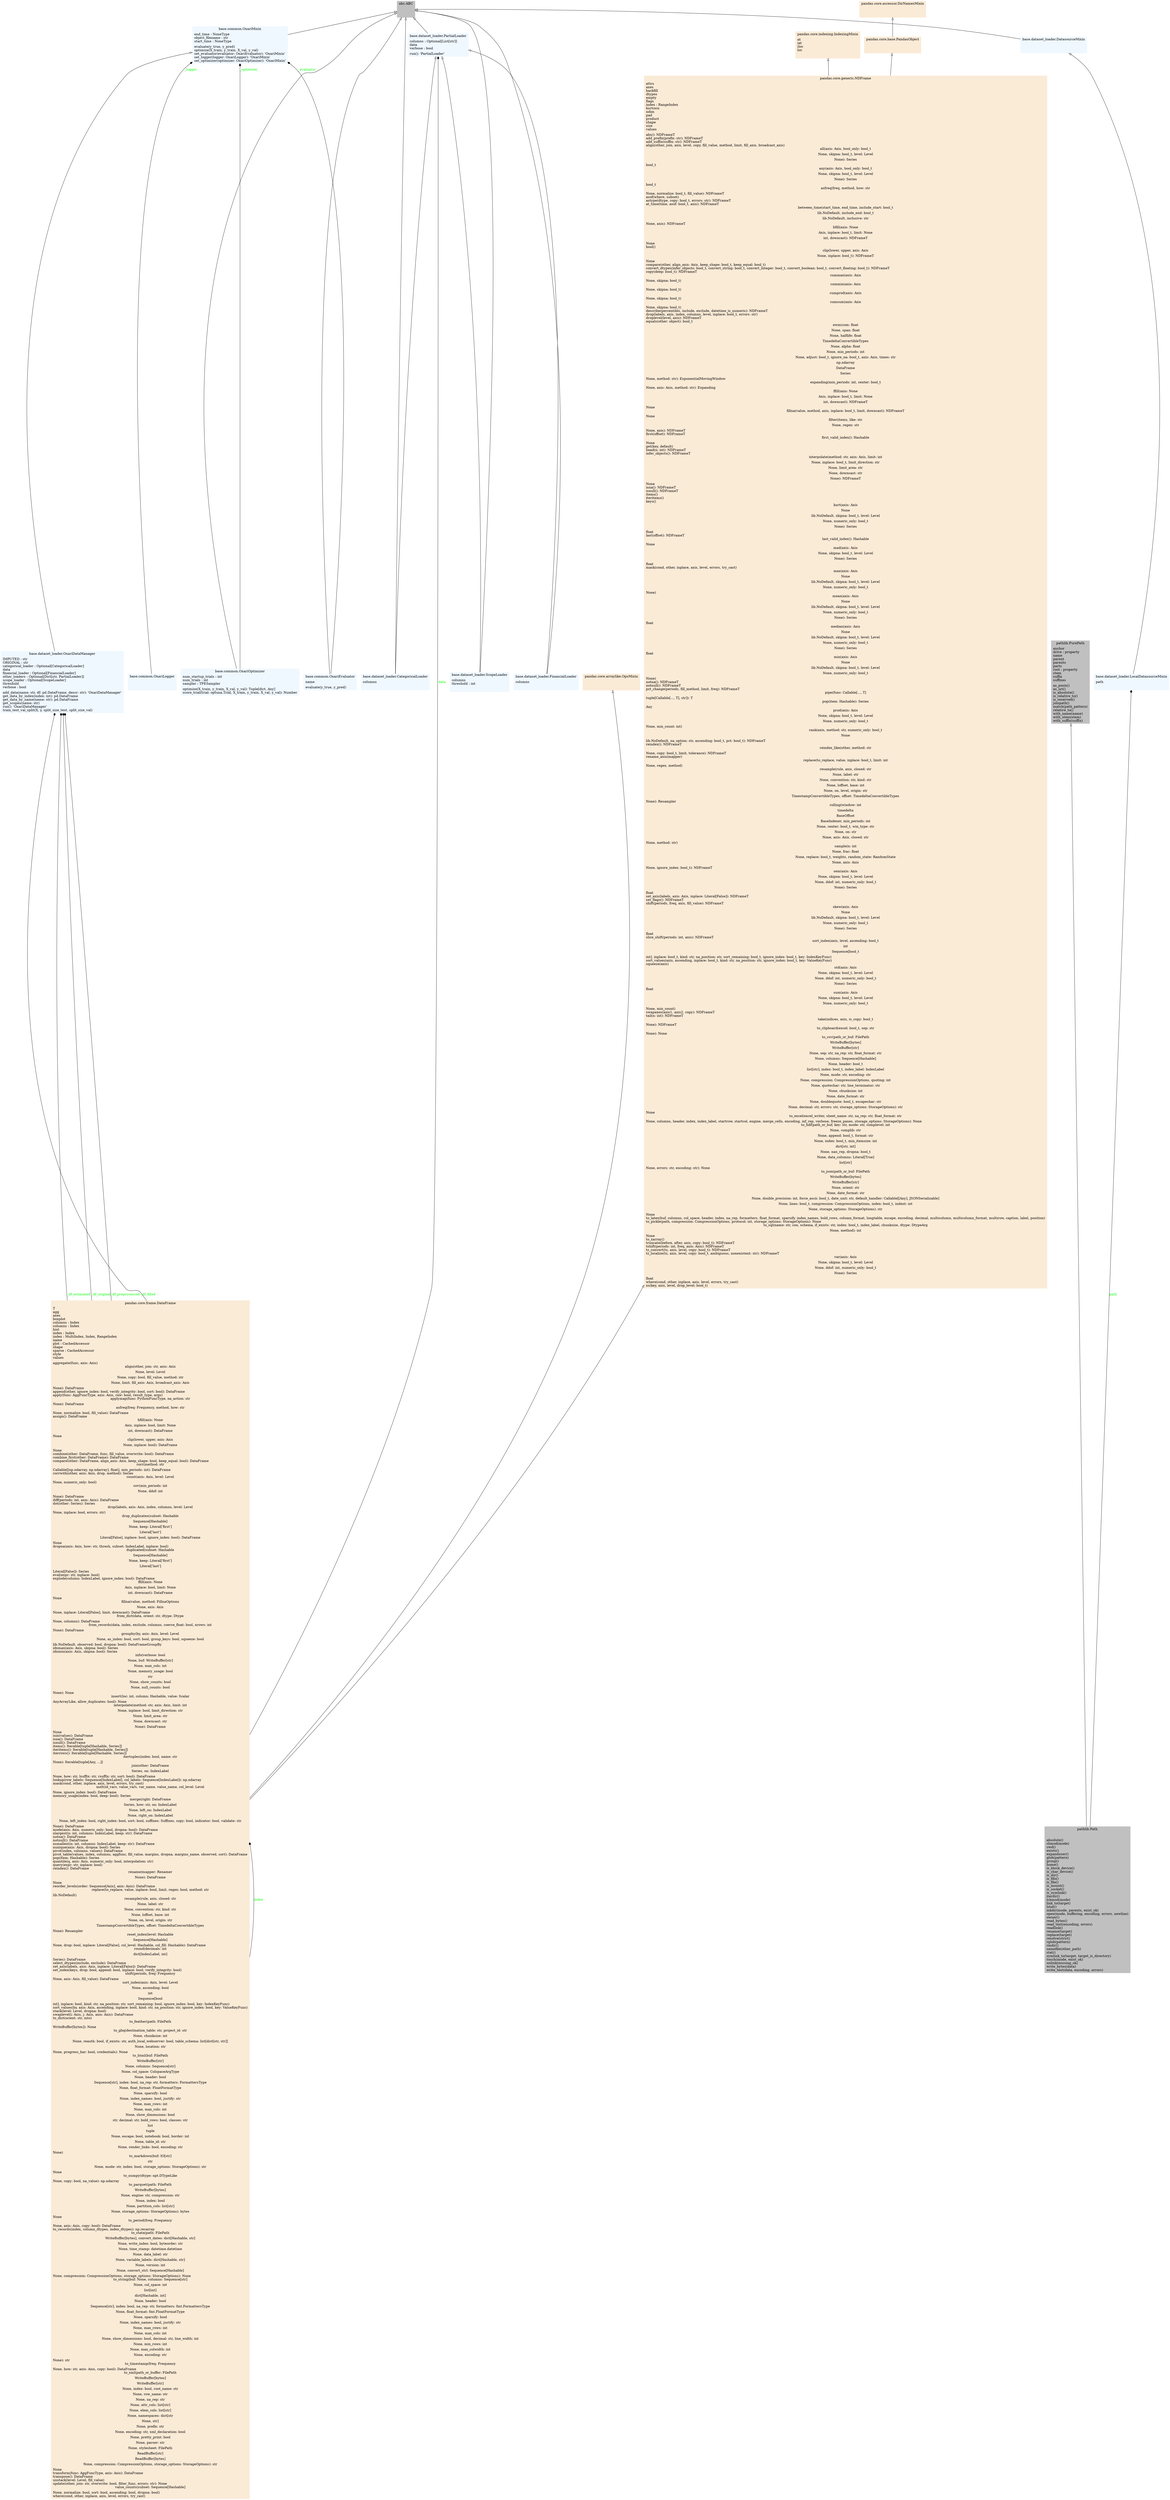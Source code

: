 digraph "classes" {
rankdir=BT
charset="utf-8"
"abc.ABC" [color="grey", fontcolor="black", label="{abc.ABC|\l|}", shape="record", style="filled"];
"base.common.OxariEvaluator" [color="aliceblue", fontcolor="black", label="{base.common.OxariEvaluator|name\l|evaluate(y_true, y_pred)\l}", shape="record", style="filled"];
"base.common.OxariLogger" [color="aliceblue", fontcolor="black", label="{base.common.OxariLogger|\l|}", shape="record", style="filled"];
"base.common.OxariMixin" [color="aliceblue", fontcolor="black", label="{base.common.OxariMixin|end_time : NoneType\lobject_filename : str\lstart_time : NoneType\l|evaluate(y_true, y_pred)\loptimize(X_train, y_train, X_val, y_val)\lset_evaluator(evaluator: OxariEvaluator): 'OxariMixin'\lset_logger(logger: OxariLogger): 'OxariMixin'\lset_optimizer(optimizer: OxariOptimizer): 'OxariMixin'\l}", shape="record", style="filled"];
"base.common.OxariOptimizer" [color="aliceblue", fontcolor="black", label="{base.common.OxariOptimizer|num_startup_trials : int\lnum_trials : int\lsampler : TPESampler\l|optimize(X_train, y_train, X_val, y_val): Tuple[dict, Any]\lscore_trial(trial: optuna.Trial, X_train, y_train, X_val, y_val): Number\l}", shape="record", style="filled"];
"base.dataset_loader.CategoricalLoader" [color="aliceblue", fontcolor="black", label="{base.dataset_loader.CategoricalLoader|columns\l|}", shape="record", style="filled"];
"base.dataset_loader.DatasourceMixin" [color="aliceblue", fontcolor="black", label="{base.dataset_loader.DatasourceMixin|\l|}", shape="record", style="filled"];
"base.dataset_loader.FinancialLoader" [color="aliceblue", fontcolor="black", label="{base.dataset_loader.FinancialLoader|columns\l|}", shape="record", style="filled"];
"base.dataset_loader.LocalDatasourceMixin" [color="aliceblue", fontcolor="black", label="{base.dataset_loader.LocalDatasourceMixin|path\l|}", shape="record", style="filled"];
"base.dataset_loader.OxariDataManager" [color="aliceblue", fontcolor="black", label="{base.dataset_loader.OxariDataManager|IMPUTED : str\lORIGINAL : str\lcategorical_loader : Optional[CategoricalLoader]\ldata\lfinancial_loader : Optional[FinancialLoader]\lother_loaders : Optional[Dict[str, PartialLoader]]\lscope_loader : Optional[ScopeLoader]\lthreshold\lverbose : bool\l|add_data(name: str, df: pd.DataFrame, descr: str): 'OxariDataManager'\lget_data_by_index(index: int): pd.DataFrame\lget_data_by_name(name: str): pd.DataFrame\lget_scopes(name: str)\lrun(): 'OxariDataManager'\ltrain_test_val_split(X, y, split_size_test, split_size_val)\l}", shape="record", style="filled"];
"base.dataset_loader.PartialLoader" [color="aliceblue", fontcolor="black", label="{base.dataset_loader.PartialLoader|columns : Optional[List[str]]\ldata\lverbose : bool\l|run(): 'PartialLoader'\l}", shape="record", style="filled"];
"base.dataset_loader.ScopeLoader" [color="aliceblue", fontcolor="black", label="{base.dataset_loader.ScopeLoader|columns\lthreshold : int\l|}", shape="record", style="filled"];
"pandas.core.accessor.DirNamesMixin" [color="antiquewhite", fontcolor="black", label="{pandas.core.accessor.DirNamesMixin|\l|}", shape="record", style="filled"];
"pandas.core.arraylike.OpsMixin" [color="antiquewhite", fontcolor="black", label="{pandas.core.arraylike.OpsMixin|\l|}", shape="record", style="filled"];
"pandas.core.base.PandasObject" [color="antiquewhite", fontcolor="black", label="{pandas.core.base.PandasObject|\l|}", shape="record", style="filled"];
"pandas.core.frame.DataFrame" [color="antiquewhite", fontcolor="black", label="{pandas.core.frame.DataFrame|T\lagg\laxes\lboxplot\lcolumns : Index\lcolumns : Index\lhist\lindex : Index\lindex : MultiIndex, Index, RangeIndex\lname\lplot : CachedAccessor\lshape\lsparse : CachedAccessor\lstyle\lvalues\l|aggregate(func, axis: Axis)\lalign(other, join: str, axis: Axis | None, level: Level | None, copy: bool, fill_value, method: str | None, limit, fill_axis: Axis, broadcast_axis: Axis | None): DataFrame\lappend(other, ignore_index: bool, verify_integrity: bool, sort: bool): DataFrame\lapply(func: AggFuncType, axis: Axis, raw: bool, result_type, args)\lapplymap(func: PythonFuncType, na_action: str | None): DataFrame\lasfreq(freq: Frequency, method, how: str | None, normalize: bool, fill_value): DataFrame\lassign(): DataFrame\lbfill(axis: None | Axis, inplace: bool, limit: None | int, downcast): DataFrame | None\lclip(lower, upper, axis: Axis | None, inplace: bool): DataFrame | None\lcombine(other: DataFrame, func, fill_value, overwrite: bool): DataFrame\lcombine_first(other: DataFrame): DataFrame\lcompare(other: DataFrame, align_axis: Axis, keep_shape: bool, keep_equal: bool): DataFrame\lcorr(method: str | Callable[[np.ndarray, np.ndarray], float], min_periods: int): DataFrame\lcorrwith(other, axis: Axis, drop, method): Series\lcount(axis: Axis, level: Level | None, numeric_only: bool)\lcov(min_periods: int | None, ddof: int | None): DataFrame\ldiff(periods: int, axis: Axis): DataFrame\ldot(other: Series): Series\ldrop(labels, axis: Axis, index, columns, level: Level | None, inplace: bool, errors: str)\ldrop_duplicates(subset: Hashable | Sequence[Hashable] | None, keep: Literal['first'] | Literal['last'] | Literal[False], inplace: bool, ignore_index: bool): DataFrame | None\ldropna(axis: Axis, how: str, thresh, subset: IndexLabel, inplace: bool)\lduplicated(subset: Hashable | Sequence[Hashable] | None, keep: Literal['first'] | Literal['last'] | Literal[False]): Series\leval(expr: str, inplace: bool)\lexplode(column: IndexLabel, ignore_index: bool): DataFrame\lffill(axis: None | Axis, inplace: bool, limit: None | int, downcast): DataFrame | None\lfillna(value, method: FillnaOptions | None, axis: Axis | None, inplace: Literal[False], limit, downcast): DataFrame\lfrom_dict(data, orient: str, dtype: Dtype | None, columns): DataFrame\lfrom_records(data, index, exclude, columns, coerce_float: bool, nrows: int | None): DataFrame\lgroupby(by, axis: Axis, level: Level | None, as_index: bool, sort: bool, group_keys: bool, squeeze: bool | lib.NoDefault, observed: bool, dropna: bool): DataFrameGroupBy\lidxmax(axis: Axis, skipna: bool): Series\lidxmin(axis: Axis, skipna: bool): Series\linfo(verbose: bool | None, buf: WriteBuffer[str] | None, max_cols: int | None, memory_usage: bool | str | None, show_counts: bool | None, null_counts: bool | None): None\linsert(loc: int, column: Hashable, value: Scalar | AnyArrayLike, allow_duplicates: bool): None\linterpolate(method: str, axis: Axis, limit: int | None, inplace: bool, limit_direction: str | None, limit_area: str | None, downcast: str | None): DataFrame | None\lisin(values): DataFrame\lisna(): DataFrame\lisnull(): DataFrame\litems(): Iterable[tuple[Hashable, Series]]\literitems(): Iterable[tuple[Hashable, Series]]\literrows(): Iterable[tuple[Hashable, Series]]\litertuples(index: bool, name: str | None): Iterable[tuple[Any, ...]]\ljoin(other: DataFrame | Series, on: IndexLabel | None, how: str, lsuffix: str, rsuffix: str, sort: bool): DataFrame\llookup(row_labels: Sequence[IndexLabel], col_labels: Sequence[IndexLabel]): np.ndarray\lmask(cond, other, inplace, axis, level, errors, try_cast)\lmelt(id_vars, value_vars, var_name, value_name, col_level: Level | None, ignore_index: bool): DataFrame\lmemory_usage(index: bool, deep: bool): Series\lmerge(right: DataFrame | Series, how: str, on: IndexLabel | None, left_on: IndexLabel | None, right_on: IndexLabel | None, left_index: bool, right_index: bool, sort: bool, suffixes: Suffixes, copy: bool, indicator: bool, validate: str | None): DataFrame\lmode(axis: Axis, numeric_only: bool, dropna: bool): DataFrame\lnlargest(n: int, columns: IndexLabel, keep: str): DataFrame\lnotna(): DataFrame\lnotnull(): DataFrame\lnsmallest(n: int, columns: IndexLabel, keep: str): DataFrame\lnunique(axis: Axis, dropna: bool): Series\lpivot(index, columns, values): DataFrame\lpivot_table(values, index, columns, aggfunc, fill_value, margins, dropna, margins_name, observed, sort): DataFrame\lpop(item: Hashable): Series\lquantile(q, axis: Axis, numeric_only: bool, interpolation: str)\lquery(expr: str, inplace: bool)\lreindex(): DataFrame\lrename(mapper: Renamer | None): DataFrame | None\lreorder_levels(order: Sequence[Axis], axis: Axis): DataFrame\lreplace(to_replace, value, inplace: bool, limit, regex: bool, method: str | lib.NoDefault)\lresample(rule, axis, closed: str | None, label: str | None, convention: str, kind: str | None, loffset, base: int | None, on, level, origin: str | TimestampConvertibleTypes, offset: TimedeltaConvertibleTypes | None): Resampler\lreset_index(level: Hashable | Sequence[Hashable] | None, drop: bool, inplace: Literal[False], col_level: Hashable, col_fill: Hashable): DataFrame\lround(decimals: int | dict[IndexLabel, int] | Series): DataFrame\lselect_dtypes(include, exclude): DataFrame\lset_axis(labels, axis: Axis, inplace: Literal[False]): DataFrame\lset_index(keys, drop: bool, append: bool, inplace: bool, verify_integrity: bool)\lshift(periods, freq: Frequency | None, axis: Axis, fill_value): DataFrame\lsort_index(axis: Axis, level: Level | None, ascending: bool | int | Sequence[bool | int], inplace: bool, kind: str, na_position: str, sort_remaining: bool, ignore_index: bool, key: IndexKeyFunc)\lsort_values(by, axis: Axis, ascending, inplace: bool, kind: str, na_position: str, ignore_index: bool, key: ValueKeyFunc)\lstack(level: Level, dropna: bool)\lswaplevel(i: Axis, j: Axis, axis: Axis): DataFrame\lto_dict(orient: str, into)\lto_feather(path: FilePath | WriteBuffer[bytes]): None\lto_gbq(destination_table: str, project_id: str | None, chunksize: int | None, reauth: bool, if_exists: str, auth_local_webserver: bool, table_schema: list[dict[str, str]] | None, location: str | None, progress_bar: bool, credentials): None\lto_html(buf: FilePath | WriteBuffer[str] | None, columns: Sequence[str] | None, col_space: ColspaceArgType | None, header: bool | Sequence[str], index: bool, na_rep: str, formatters: FormattersType | None, float_format: FloatFormatType | None, sparsify: bool | None, index_names: bool, justify: str | None, max_rows: int | None, max_cols: int | None, show_dimensions: bool | str, decimal: str, bold_rows: bool, classes: str | list | tuple | None, escape: bool, notebook: bool, border: int | None, table_id: str | None, render_links: bool, encoding: str | None)\lto_markdown(buf: IO[str] | str | None, mode: str, index: bool, storage_options: StorageOptions): str | None\lto_numpy(dtype: npt.DTypeLike | None, copy: bool, na_value): np.ndarray\lto_parquet(path: FilePath | WriteBuffer[bytes] | None, engine: str, compression: str | None, index: bool | None, partition_cols: list[str] | None, storage_options: StorageOptions): bytes | None\lto_period(freq: Frequency | None, axis: Axis, copy: bool): DataFrame\lto_records(index, column_dtypes, index_dtypes): np.recarray\lto_stata(path: FilePath | WriteBuffer[bytes], convert_dates: dict[Hashable, str] | None, write_index: bool, byteorder: str | None, time_stamp: datetime.datetime | None, data_label: str | None, variable_labels: dict[Hashable, str] | None, version: int | None, convert_strl: Sequence[Hashable] | None, compression: CompressionOptions, storage_options: StorageOptions): None\lto_string(buf: None, columns: Sequence[str] | None, col_space: int | list[int] | dict[Hashable, int] | None, header: bool | Sequence[str], index: bool, na_rep: str, formatters: fmt.FormattersType | None, float_format: fmt.FloatFormatType | None, sparsify: bool | None, index_names: bool, justify: str | None, max_rows: int | None, max_cols: int | None, show_dimensions: bool, decimal: str, line_width: int | None, min_rows: int | None, max_colwidth: int | None, encoding: str | None): str\lto_timestamp(freq: Frequency | None, how: str, axis: Axis, copy: bool): DataFrame\lto_xml(path_or_buffer: FilePath | WriteBuffer[bytes] | WriteBuffer[str] | None, index: bool, root_name: str | None, row_name: str | None, na_rep: str | None, attr_cols: list[str] | None, elem_cols: list[str] | None, namespaces: dict[str | None, str] | None, prefix: str | None, encoding: str, xml_declaration: bool | None, pretty_print: bool | None, parser: str | None, stylesheet: FilePath | ReadBuffer[str] | ReadBuffer[bytes] | None, compression: CompressionOptions, storage_options: StorageOptions): str | None\ltransform(func: AggFuncType, axis: Axis): DataFrame\ltranspose(): DataFrame\lunstack(level: Level, fill_value)\lupdate(other, join: str, overwrite: bool, filter_func, errors: str): None\lvalue_counts(subset: Sequence[Hashable] | None, normalize: bool, sort: bool, ascending: bool, dropna: bool)\lwhere(cond, other, inplace, axis, level, errors, try_cast)\l}", shape="record", style="filled"];
"pandas.core.generic.NDFrame" [color="antiquewhite", fontcolor="black", label="{pandas.core.generic.NDFrame|attrs\laxes\lbackfill\ldtypes\lempty\lflags\lindex : RangeIndex\lkurtosis\lndim\lpad\lproduct\lshape\lsize\lvalues\l|abs(): NDFrameT\ladd_prefix(prefix: str): NDFrameT\ladd_suffix(suffix: str): NDFrameT\lalign(other, join, axis, level, copy, fill_value, method, limit, fill_axis, broadcast_axis)\lall(axis: Axis, bool_only: bool_t | None, skipna: bool_t, level: Level | None): Series | bool_t\lany(axis: Axis, bool_only: bool_t | None, skipna: bool_t, level: Level | None): Series | bool_t\lasfreq(freq, method, how: str | None, normalize: bool_t, fill_value): NDFrameT\lasof(where, subset)\lastype(dtype, copy: bool_t, errors: str): NDFrameT\lat_time(time, asof: bool_t, axis): NDFrameT\lbetween_time(start_time, end_time, include_start: bool_t | lib.NoDefault, include_end: bool_t | lib.NoDefault, inclusive: str | None, axis): NDFrameT\lbfill(axis: None | Axis, inplace: bool_t, limit: None | int, downcast): NDFrameT | None\lbool()\lclip(lower, upper, axis: Axis | None, inplace: bool_t): NDFrameT | None\lcompare(other, align_axis: Axis, keep_shape: bool_t, keep_equal: bool_t)\lconvert_dtypes(infer_objects: bool_t, convert_string: bool_t, convert_integer: bool_t, convert_boolean: bool_t, convert_floating: bool_t): NDFrameT\lcopy(deep: bool_t): NDFrameT\lcummax(axis: Axis | None, skipna: bool_t)\lcummin(axis: Axis | None, skipna: bool_t)\lcumprod(axis: Axis | None, skipna: bool_t)\lcumsum(axis: Axis | None, skipna: bool_t)\ldescribe(percentiles, include, exclude, datetime_is_numeric): NDFrameT\ldrop(labels, axis, index, columns, level, inplace: bool_t, errors: str)\ldroplevel(level, axis): NDFrameT\lequals(other: object): bool_t\lewm(com: float | None, span: float | None, halflife: float | TimedeltaConvertibleTypes | None, alpha: float | None, min_periods: int | None, adjust: bool_t, ignore_na: bool_t, axis: Axis, times: str | np.ndarray | DataFrame | Series | None, method: str): ExponentialMovingWindow\lexpanding(min_periods: int, center: bool_t | None, axis: Axis, method: str): Expanding\lffill(axis: None | Axis, inplace: bool_t, limit: None | int, downcast): NDFrameT | None\lfillna(value, method, axis, inplace: bool_t, limit, downcast): NDFrameT | None\lfilter(items, like: str | None, regex: str | None, axis): NDFrameT\lfirst(offset): NDFrameT\lfirst_valid_index(): Hashable | None\lget(key, default)\lhead(n: int): NDFrameT\linfer_objects(): NDFrameT\linterpolate(method: str, axis: Axis, limit: int | None, inplace: bool_t, limit_direction: str | None, limit_area: str | None, downcast: str | None): NDFrameT | None\lisna(): NDFrameT\lisnull(): NDFrameT\litems()\literitems()\lkeys()\lkurt(axis: Axis | None | lib.NoDefault, skipna: bool_t, level: Level | None, numeric_only: bool_t | None): Series | float\llast(offset): NDFrameT\llast_valid_index(): Hashable | None\lmad(axis: Axis | None, skipna: bool_t, level: Level | None): Series | float\lmask(cond, other, inplace, axis, level, errors, try_cast)\lmax(axis: Axis | None | lib.NoDefault, skipna: bool_t, level: Level | None, numeric_only: bool_t | None)\lmean(axis: Axis | None | lib.NoDefault, skipna: bool_t, level: Level | None, numeric_only: bool_t | None): Series | float\lmedian(axis: Axis | None | lib.NoDefault, skipna: bool_t, level: Level | None, numeric_only: bool_t | None): Series | float\lmin(axis: Axis | None | lib.NoDefault, skipna: bool_t, level: Level | None, numeric_only: bool_t | None)\lnotna(): NDFrameT\lnotnull(): NDFrameT\lpct_change(periods, fill_method, limit, freq): NDFrameT\lpipe(func: Callable[..., T] | tuple[Callable[..., T], str]): T\lpop(item: Hashable): Series | Any\lprod(axis: Axis | None, skipna: bool_t, level: Level | None, numeric_only: bool_t | None, min_count: int)\lrank(axis, method: str, numeric_only: bool_t | None | lib.NoDefault, na_option: str, ascending: bool_t, pct: bool_t): NDFrameT\lreindex(): NDFrameT\lreindex_like(other, method: str | None, copy: bool_t, limit, tolerance): NDFrameT\lrename_axis(mapper)\lreplace(to_replace, value, inplace: bool_t, limit: int | None, regex, method)\lresample(rule, axis, closed: str | None, label: str | None, convention: str, kind: str | None, loffset, base: int | None, on, level, origin: str | TimestampConvertibleTypes, offset: TimedeltaConvertibleTypes | None): Resampler\lrolling(window: int | timedelta | BaseOffset | BaseIndexer, min_periods: int | None, center: bool_t, win_type: str | None, on: str | None, axis: Axis, closed: str | None, method: str)\lsample(n: int | None, frac: float | None, replace: bool_t, weights, random_state: RandomState | None, axis: Axis | None, ignore_index: bool_t): NDFrameT\lsem(axis: Axis | None, skipna: bool_t, level: Level | None, ddof: int, numeric_only: bool_t | None): Series | float\lset_axis(labels, axis: Axis, inplace: Literal[False]): NDFrameT\lset_flags(): NDFrameT\lshift(periods, freq, axis, fill_value): NDFrameT\lskew(axis: Axis | None | lib.NoDefault, skipna: bool_t, level: Level | None, numeric_only: bool_t | None): Series | float\lslice_shift(periods: int, axis): NDFrameT\lsort_index(axis, level, ascending: bool_t | int | Sequence[bool_t | int], inplace: bool_t, kind: str, na_position: str, sort_remaining: bool_t, ignore_index: bool_t, key: IndexKeyFunc)\lsort_values(axis, ascending, inplace: bool_t, kind: str, na_position: str, ignore_index: bool_t, key: ValueKeyFunc)\lsqueeze(axis)\lstd(axis: Axis | None, skipna: bool_t, level: Level | None, ddof: int, numeric_only: bool_t | None): Series | float\lsum(axis: Axis | None, skipna: bool_t, level: Level | None, numeric_only: bool_t | None, min_count)\lswapaxes(axis1, axis2, copy): NDFrameT\ltail(n: int): NDFrameT\ltake(indices, axis, is_copy: bool_t | None): NDFrameT\lto_clipboard(excel: bool_t, sep: str | None): None\lto_csv(path_or_buf: FilePath | WriteBuffer[bytes] | WriteBuffer[str] | None, sep: str, na_rep: str, float_format: str | None, columns: Sequence[Hashable] | None, header: bool_t | list[str], index: bool_t, index_label: IndexLabel | None, mode: str, encoding: str | None, compression: CompressionOptions, quoting: int | None, quotechar: str, line_terminator: str | None, chunksize: int | None, date_format: str | None, doublequote: bool_t, escapechar: str | None, decimal: str, errors: str, storage_options: StorageOptions): str | None\lto_excel(excel_writer, sheet_name: str, na_rep: str, float_format: str | None, columns, header, index, index_label, startrow, startcol, engine, merge_cells, encoding, inf_rep, verbose, freeze_panes, storage_options: StorageOptions): None\lto_hdf(path_or_buf, key: str, mode: str, complevel: int | None, complib: str | None, append: bool_t, format: str | None, index: bool_t, min_itemsize: int | dict[str, int] | None, nan_rep, dropna: bool_t | None, data_columns: Literal[True] | list[str] | None, errors: str, encoding: str): None\lto_json(path_or_buf: FilePath | WriteBuffer[bytes] | WriteBuffer[str] | None, orient: str | None, date_format: str | None, double_precision: int, force_ascii: bool_t, date_unit: str, default_handler: Callable[[Any], JSONSerializable] | None, lines: bool_t, compression: CompressionOptions, index: bool_t, indent: int | None, storage_options: StorageOptions): str | None\lto_latex(buf, columns, col_space, header, index, na_rep, formatters, float_format, sparsify, index_names, bold_rows, column_format, longtable, escape, encoding, decimal, multicolumn, multicolumn_format, multirow, caption, label, position)\lto_pickle(path, compression: CompressionOptions, protocol: int, storage_options: StorageOptions): None\lto_sql(name: str, con, schema, if_exists: str, index: bool_t, index_label, chunksize, dtype: DtypeArg | None, method): int | None\lto_xarray()\ltruncate(before, after, axis, copy: bool_t): NDFrameT\ltshift(periods: int, freq, axis: Axis): NDFrameT\ltz_convert(tz, axis, level, copy: bool_t): NDFrameT\ltz_localize(tz, axis, level, copy: bool_t, ambiguous, nonexistent: str): NDFrameT\lvar(axis: Axis | None, skipna: bool_t, level: Level | None, ddof: int, numeric_only: bool_t | None): Series | float\lwhere(cond, other, inplace, axis, level, errors, try_cast)\lxs(key, axis, level, drop_level: bool_t)\l}", shape="record", style="filled"];
"pandas.core.indexing.IndexingMixin" [color="antiquewhite", fontcolor="black", label="{pandas.core.indexing.IndexingMixin|at\liat\liloc\lloc\l|}", shape="record", style="filled"];
"pathlib.Path" [color="grey", fontcolor="black", label="{pathlib.Path|\l|absolute()\lchmod(mode)\lcwd()\lexists()\lexpanduser()\lglob(pattern)\lgroup()\lhome()\lis_block_device()\lis_char_device()\lis_dir()\lis_fifo()\lis_file()\lis_mount()\lis_socket()\lis_symlink()\literdir()\llchmod(mode)\llink_to(target)\llstat()\lmkdir(mode, parents, exist_ok)\lopen(mode, buffering, encoding, errors, newline)\lowner()\lread_bytes()\lread_text(encoding, errors)\lreadlink()\lrename(target)\lreplace(target)\lresolve(strict)\lrglob(pattern)\lrmdir()\lsamefile(other_path)\lstat()\lsymlink_to(target, target_is_directory)\ltouch(mode, exist_ok)\lunlink(missing_ok)\lwrite_bytes(data)\lwrite_text(data, encoding, errors)\l}", shape="record", style="filled"];
"pathlib.PurePath" [color="grey", fontcolor="black", label="{pathlib.PurePath|anchor\ldrive : property\lname\lparent\lparents\lparts\lroot : property\lstem\lsuffix\lsuffixes\l|as_posix()\las_uri()\lis_absolute()\lis_relative_to()\lis_reserved()\ljoinpath()\lmatch(path_pattern)\lrelative_to()\lwith_name(name)\lwith_stem(stem)\lwith_suffix(suffix)\l}", shape="record", style="filled"];
"base.common.OxariEvaluator" -> "abc.ABC" [arrowhead="empty", arrowtail="none"];
"base.common.OxariMixin" -> "abc.ABC" [arrowhead="empty", arrowtail="none"];
"base.common.OxariOptimizer" -> "abc.ABC" [arrowhead="empty", arrowtail="none"];
"base.dataset_loader.CategoricalLoader" -> "abc.ABC" [arrowhead="empty", arrowtail="none"];
"base.dataset_loader.CategoricalLoader" -> "base.dataset_loader.PartialLoader" [arrowhead="empty", arrowtail="none"];
"base.dataset_loader.DatasourceMixin" -> "abc.ABC" [arrowhead="empty", arrowtail="none"];
"base.dataset_loader.FinancialLoader" -> "abc.ABC" [arrowhead="empty", arrowtail="none"];
"base.dataset_loader.FinancialLoader" -> "base.dataset_loader.PartialLoader" [arrowhead="empty", arrowtail="none"];
"base.dataset_loader.LocalDatasourceMixin" -> "base.dataset_loader.DatasourceMixin" [arrowhead="empty", arrowtail="none"];
"base.dataset_loader.OxariDataManager" -> "base.common.OxariMixin" [arrowhead="empty", arrowtail="none"];
"base.dataset_loader.PartialLoader" -> "abc.ABC" [arrowhead="empty", arrowtail="none"];
"base.dataset_loader.ScopeLoader" -> "abc.ABC" [arrowhead="empty", arrowtail="none"];
"base.dataset_loader.ScopeLoader" -> "base.dataset_loader.PartialLoader" [arrowhead="empty", arrowtail="none"];
"pandas.core.base.PandasObject" -> "pandas.core.accessor.DirNamesMixin" [arrowhead="empty", arrowtail="none"];
"pandas.core.frame.DataFrame" -> "pandas.core.arraylike.OpsMixin" [arrowhead="empty", arrowtail="none"];
"pandas.core.frame.DataFrame" -> "pandas.core.generic.NDFrame" [arrowhead="empty", arrowtail="none"];
"pandas.core.generic.NDFrame" -> "pandas.core.base.PandasObject" [arrowhead="empty", arrowtail="none"];
"pandas.core.generic.NDFrame" -> "pandas.core.indexing.IndexingMixin" [arrowhead="empty", arrowtail="none"];
"pathlib.Path" -> "pathlib.PurePath" [arrowhead="empty", arrowtail="none"];
"base.common.OxariEvaluator" -> "base.common.OxariMixin" [arrowhead="diamond", arrowtail="none", fontcolor="green", label="_evaluator", style="solid"];
"base.common.OxariLogger" -> "base.common.OxariMixin" [arrowhead="diamond", arrowtail="none", fontcolor="green", label="_logger", style="solid"];
"base.common.OxariOptimizer" -> "base.common.OxariMixin" [arrowhead="diamond", arrowtail="none", fontcolor="green", label="_optimizer", style="solid"];
"pandas.core.frame.DataFrame" -> "base.dataset_loader.OxariDataManager" [arrowhead="diamond", arrowtail="none", fontcolor="green", label="_df_original", style="solid"];
"pandas.core.frame.DataFrame" -> "base.dataset_loader.OxariDataManager" [arrowhead="diamond", arrowtail="none", fontcolor="green", label="_df_preprocessed", style="solid"];
"pandas.core.frame.DataFrame" -> "base.dataset_loader.OxariDataManager" [arrowhead="diamond", arrowtail="none", fontcolor="green", label="_df_filled", style="solid"];
"pandas.core.frame.DataFrame" -> "base.dataset_loader.OxariDataManager" [arrowhead="diamond", arrowtail="none", fontcolor="green", label="_df_estimated", style="solid"];
"pandas.core.frame.DataFrame" -> "base.dataset_loader.PartialLoader" [arrowhead="diamond", arrowtail="none", fontcolor="green", label="data", style="solid"];
"pandas.core.frame.DataFrame" -> "pandas.core.frame.DataFrame" [arrowhead="diamond", arrowtail="none", fontcolor="green", label="index", style="solid"];
"pathlib.Path" -> "base.dataset_loader.LocalDatasourceMixin" [arrowhead="diamond", arrowtail="none", fontcolor="green", label="path", style="solid"];
}
